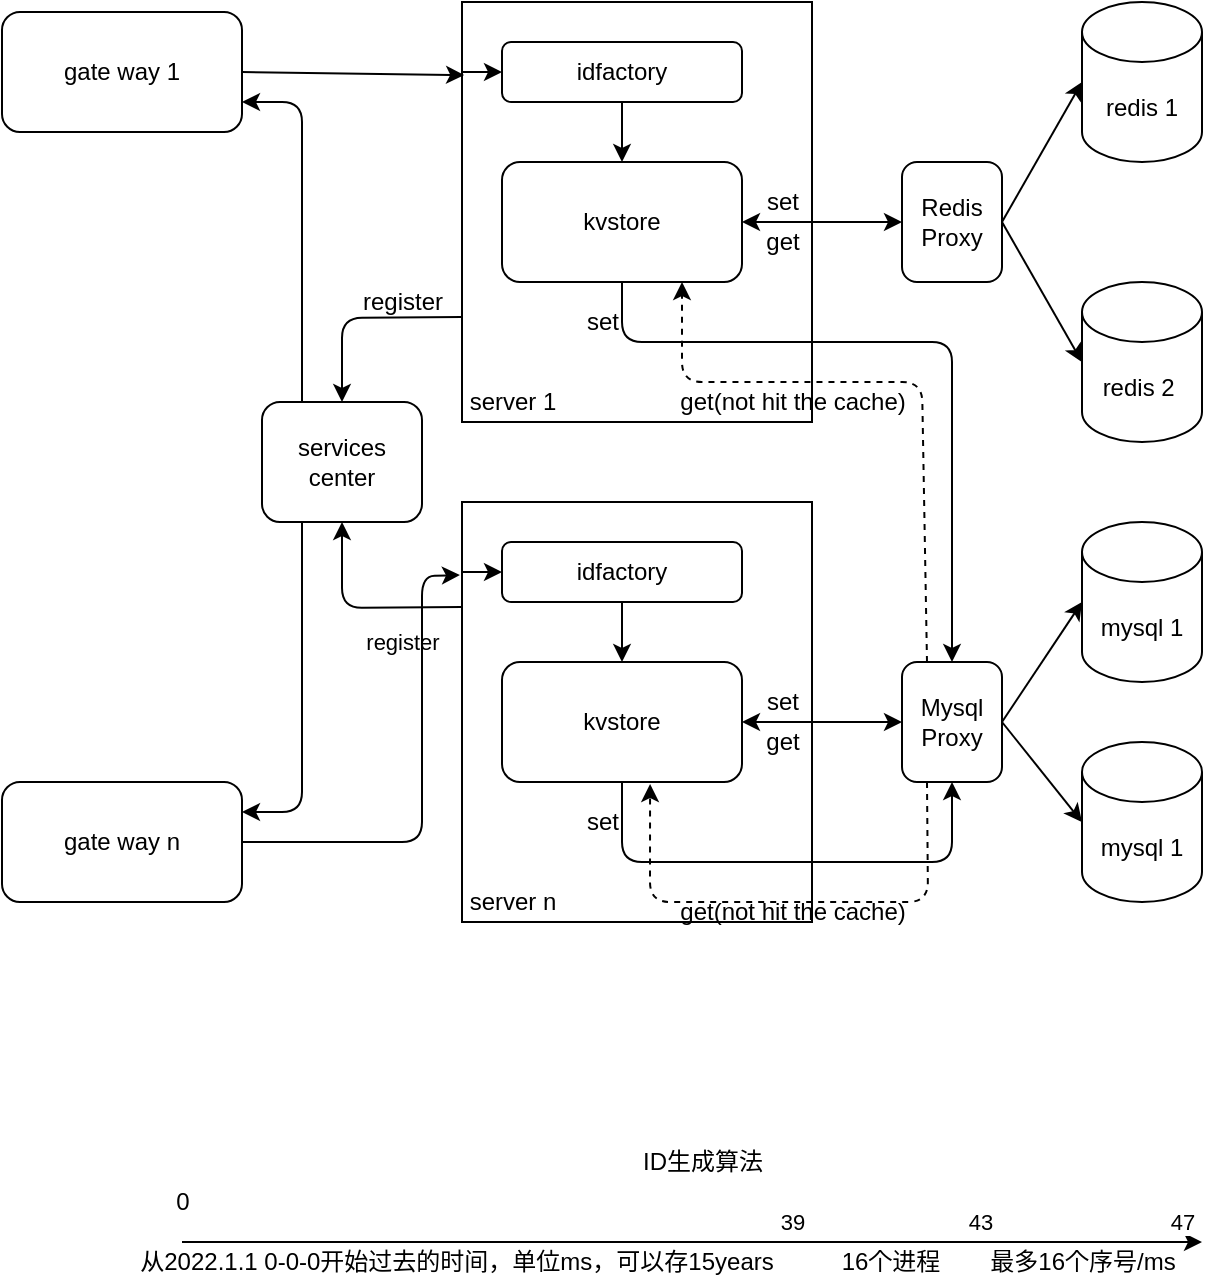 <mxfile>
    <diagram id="rBA9c9a8-90_GrTWb-Lc" name="Page-1">
        <mxGraphModel dx="494" dy="420" grid="1" gridSize="10" guides="1" tooltips="1" connect="1" arrows="1" fold="1" page="1" pageScale="1" pageWidth="827" pageHeight="1169" math="0" shadow="0">
            <root>
                <mxCell id="0"/>
                <mxCell id="1" parent="0"/>
                <mxCell id="67" style="edgeStyle=none;html=1;exitX=0;exitY=0.75;exitDx=0;exitDy=0;entryX=0.5;entryY=0;entryDx=0;entryDy=0;" edge="1" parent="1" source="38" target="66">
                    <mxGeometry relative="1" as="geometry">
                        <Array as="points">
                            <mxPoint x="200" y="298"/>
                        </Array>
                    </mxGeometry>
                </mxCell>
                <mxCell id="38" value="" style="rounded=0;whiteSpace=wrap;html=1;fillColor=none;" vertex="1" parent="1">
                    <mxGeometry x="260" y="140" width="175" height="210" as="geometry"/>
                </mxCell>
                <mxCell id="3" value="redis 1" style="shape=cylinder3;whiteSpace=wrap;html=1;boundedLbl=1;backgroundOutline=1;size=15;" vertex="1" parent="1">
                    <mxGeometry x="570" y="140" width="60" height="80" as="geometry"/>
                </mxCell>
                <mxCell id="4" value="redis 2&amp;nbsp;" style="shape=cylinder3;whiteSpace=wrap;html=1;boundedLbl=1;backgroundOutline=1;size=15;" vertex="1" parent="1">
                    <mxGeometry x="570" y="280" width="60" height="80" as="geometry"/>
                </mxCell>
                <mxCell id="7" value="kvstore" style="rounded=1;whiteSpace=wrap;html=1;" vertex="1" parent="1">
                    <mxGeometry x="280" y="220" width="120" height="60" as="geometry"/>
                </mxCell>
                <mxCell id="10" value="mysql 1" style="shape=cylinder3;whiteSpace=wrap;html=1;boundedLbl=1;backgroundOutline=1;size=15;" vertex="1" parent="1">
                    <mxGeometry x="570" y="400" width="60" height="80" as="geometry"/>
                </mxCell>
                <mxCell id="16" style="edgeStyle=none;html=1;exitX=1;exitY=0.5;exitDx=0;exitDy=0;entryX=0;entryY=0.5;entryDx=0;entryDy=0;entryPerimeter=0;" edge="1" parent="1" source="14" target="3">
                    <mxGeometry relative="1" as="geometry"/>
                </mxCell>
                <mxCell id="17" style="edgeStyle=none;html=1;exitX=1;exitY=0.5;exitDx=0;exitDy=0;entryX=0;entryY=0.5;entryDx=0;entryDy=0;entryPerimeter=0;" edge="1" parent="1" source="14" target="4">
                    <mxGeometry relative="1" as="geometry"/>
                </mxCell>
                <mxCell id="14" value="Redis&lt;br&gt;Proxy" style="rounded=1;whiteSpace=wrap;html=1;" vertex="1" parent="1">
                    <mxGeometry x="480" y="220" width="50" height="60" as="geometry"/>
                </mxCell>
                <mxCell id="18" value="mysql 1" style="shape=cylinder3;whiteSpace=wrap;html=1;boundedLbl=1;backgroundOutline=1;size=15;" vertex="1" parent="1">
                    <mxGeometry x="570" y="510" width="60" height="80" as="geometry"/>
                </mxCell>
                <mxCell id="22" style="edgeStyle=none;html=1;exitX=1;exitY=0.5;exitDx=0;exitDy=0;entryX=0;entryY=0.5;entryDx=0;entryDy=0;entryPerimeter=0;" edge="1" parent="1" source="21" target="10">
                    <mxGeometry relative="1" as="geometry"/>
                </mxCell>
                <mxCell id="23" style="edgeStyle=none;html=1;exitX=1;exitY=0.5;exitDx=0;exitDy=0;entryX=0;entryY=0.5;entryDx=0;entryDy=0;entryPerimeter=0;" edge="1" parent="1" source="21" target="18">
                    <mxGeometry relative="1" as="geometry"/>
                </mxCell>
                <mxCell id="61" style="edgeStyle=none;html=1;exitX=0.25;exitY=1;exitDx=0;exitDy=0;entryX=0.617;entryY=1.017;entryDx=0;entryDy=0;entryPerimeter=0;dashed=1;" edge="1" parent="1" source="21" target="48">
                    <mxGeometry relative="1" as="geometry">
                        <Array as="points">
                            <mxPoint x="493" y="590"/>
                            <mxPoint x="354" y="590"/>
                        </Array>
                    </mxGeometry>
                </mxCell>
                <mxCell id="21" value="Mysql Proxy" style="rounded=1;whiteSpace=wrap;html=1;" vertex="1" parent="1">
                    <mxGeometry x="480" y="470" width="50" height="60" as="geometry"/>
                </mxCell>
                <mxCell id="26" value="" style="endArrow=classic;startArrow=classic;html=1;exitX=1;exitY=0.5;exitDx=0;exitDy=0;entryX=0;entryY=0.5;entryDx=0;entryDy=0;" edge="1" parent="1" source="7" target="14">
                    <mxGeometry width="50" height="50" relative="1" as="geometry">
                        <mxPoint x="450" y="350" as="sourcePoint"/>
                        <mxPoint x="500" y="300" as="targetPoint"/>
                    </mxGeometry>
                </mxCell>
                <mxCell id="27" value="set" style="text;html=1;align=center;verticalAlign=middle;resizable=0;points=[];autosize=1;strokeColor=none;fillColor=none;" vertex="1" parent="1">
                    <mxGeometry x="405" y="230" width="30" height="20" as="geometry"/>
                </mxCell>
                <mxCell id="28" value="get" style="text;html=1;align=center;verticalAlign=middle;resizable=0;points=[];autosize=1;strokeColor=none;fillColor=none;" vertex="1" parent="1">
                    <mxGeometry x="405" y="250" width="30" height="20" as="geometry"/>
                </mxCell>
                <mxCell id="30" value="set" style="text;html=1;align=center;verticalAlign=middle;resizable=0;points=[];autosize=1;strokeColor=none;fillColor=none;" vertex="1" parent="1">
                    <mxGeometry x="315" y="290" width="30" height="20" as="geometry"/>
                </mxCell>
                <mxCell id="33" value="" style="endArrow=classic;html=1;exitX=0.5;exitY=1;exitDx=0;exitDy=0;entryX=0.5;entryY=0;entryDx=0;entryDy=0;" edge="1" parent="1" source="7" target="21">
                    <mxGeometry width="50" height="50" relative="1" as="geometry">
                        <mxPoint x="410" y="350" as="sourcePoint"/>
                        <mxPoint x="460" y="300" as="targetPoint"/>
                        <Array as="points">
                            <mxPoint x="340" y="310"/>
                            <mxPoint x="505" y="310"/>
                            <mxPoint x="505" y="410"/>
                        </Array>
                    </mxGeometry>
                </mxCell>
                <mxCell id="34" value="" style="endArrow=classic;html=1;exitX=0.25;exitY=0;exitDx=0;exitDy=0;entryX=0.75;entryY=1;entryDx=0;entryDy=0;dashed=1;" edge="1" parent="1" source="21" target="7">
                    <mxGeometry width="50" height="50" relative="1" as="geometry">
                        <mxPoint x="410" y="350" as="sourcePoint"/>
                        <mxPoint x="460" y="300" as="targetPoint"/>
                        <Array as="points">
                            <mxPoint x="490" y="330"/>
                            <mxPoint x="370" y="330"/>
                        </Array>
                    </mxGeometry>
                </mxCell>
                <mxCell id="41" style="edgeStyle=none;html=1;exitX=0.5;exitY=1;exitDx=0;exitDy=0;entryX=0.5;entryY=0;entryDx=0;entryDy=0;" edge="1" parent="1" source="39" target="7">
                    <mxGeometry relative="1" as="geometry"/>
                </mxCell>
                <mxCell id="39" value="idfactory" style="rounded=1;whiteSpace=wrap;html=1;" vertex="1" parent="1">
                    <mxGeometry x="280" y="160" width="120" height="30" as="geometry"/>
                </mxCell>
                <mxCell id="44" value="" style="endArrow=classic;html=1;entryX=0;entryY=0.5;entryDx=0;entryDy=0;" edge="1" parent="1" target="39">
                    <mxGeometry width="50" height="50" relative="1" as="geometry">
                        <mxPoint x="260" y="175" as="sourcePoint"/>
                        <mxPoint x="300" y="320" as="targetPoint"/>
                    </mxGeometry>
                </mxCell>
                <mxCell id="45" value="server 1" style="text;html=1;align=center;verticalAlign=middle;resizable=0;points=[];autosize=1;strokeColor=none;fillColor=none;" vertex="1" parent="1">
                    <mxGeometry x="255" y="330" width="60" height="20" as="geometry"/>
                </mxCell>
                <mxCell id="31" value="get(not hit the cache)" style="text;html=1;align=center;verticalAlign=middle;resizable=0;points=[];autosize=1;strokeColor=none;fillColor=none;rotation=0;" vertex="1" parent="1">
                    <mxGeometry x="360" y="330" width="130" height="20" as="geometry"/>
                </mxCell>
                <mxCell id="68" style="edgeStyle=none;html=1;exitX=0;exitY=0.25;exitDx=0;exitDy=0;entryX=0.5;entryY=1;entryDx=0;entryDy=0;" edge="1" parent="1" source="47" target="66">
                    <mxGeometry relative="1" as="geometry">
                        <Array as="points">
                            <mxPoint x="200" y="443"/>
                        </Array>
                    </mxGeometry>
                </mxCell>
                <mxCell id="70" value="register" style="edgeLabel;html=1;align=center;verticalAlign=middle;resizable=0;points=[];" vertex="1" connectable="0" parent="68">
                    <mxGeometry x="-0.378" y="3" relative="1" as="geometry">
                        <mxPoint x="2" y="14" as="offset"/>
                    </mxGeometry>
                </mxCell>
                <mxCell id="47" value="" style="rounded=0;whiteSpace=wrap;html=1;fillColor=none;" vertex="1" parent="1">
                    <mxGeometry x="260" y="390" width="175" height="210" as="geometry"/>
                </mxCell>
                <mxCell id="48" value="kvstore" style="rounded=1;whiteSpace=wrap;html=1;" vertex="1" parent="1">
                    <mxGeometry x="280" y="470" width="120" height="60" as="geometry"/>
                </mxCell>
                <mxCell id="49" value="set" style="text;html=1;align=center;verticalAlign=middle;resizable=0;points=[];autosize=1;strokeColor=none;fillColor=none;" vertex="1" parent="1">
                    <mxGeometry x="405" y="480" width="30" height="20" as="geometry"/>
                </mxCell>
                <mxCell id="50" value="get" style="text;html=1;align=center;verticalAlign=middle;resizable=0;points=[];autosize=1;strokeColor=none;fillColor=none;" vertex="1" parent="1">
                    <mxGeometry x="405" y="500" width="30" height="20" as="geometry"/>
                </mxCell>
                <mxCell id="51" value="set" style="text;html=1;align=center;verticalAlign=middle;resizable=0;points=[];autosize=1;strokeColor=none;fillColor=none;" vertex="1" parent="1">
                    <mxGeometry x="315" y="540" width="30" height="20" as="geometry"/>
                </mxCell>
                <mxCell id="52" style="edgeStyle=none;html=1;exitX=0.5;exitY=1;exitDx=0;exitDy=0;entryX=0.5;entryY=0;entryDx=0;entryDy=0;" edge="1" parent="1" source="53" target="48">
                    <mxGeometry relative="1" as="geometry"/>
                </mxCell>
                <mxCell id="53" value="idfactory" style="rounded=1;whiteSpace=wrap;html=1;" vertex="1" parent="1">
                    <mxGeometry x="280" y="410" width="120" height="30" as="geometry"/>
                </mxCell>
                <mxCell id="54" value="" style="endArrow=classic;html=1;entryX=0;entryY=0.5;entryDx=0;entryDy=0;" edge="1" parent="1" target="53">
                    <mxGeometry width="50" height="50" relative="1" as="geometry">
                        <mxPoint x="260" y="425" as="sourcePoint"/>
                        <mxPoint x="300" y="570" as="targetPoint"/>
                    </mxGeometry>
                </mxCell>
                <mxCell id="55" value="server n" style="text;html=1;align=center;verticalAlign=middle;resizable=0;points=[];autosize=1;strokeColor=none;fillColor=none;" vertex="1" parent="1">
                    <mxGeometry x="255" y="580" width="60" height="20" as="geometry"/>
                </mxCell>
                <mxCell id="59" value="" style="endArrow=classic;startArrow=classic;html=1;exitX=1;exitY=0.5;exitDx=0;exitDy=0;entryX=0;entryY=0.5;entryDx=0;entryDy=0;" edge="1" parent="1" source="48" target="21">
                    <mxGeometry width="50" height="50" relative="1" as="geometry">
                        <mxPoint x="390" y="440" as="sourcePoint"/>
                        <mxPoint x="440" y="390" as="targetPoint"/>
                    </mxGeometry>
                </mxCell>
                <mxCell id="60" value="" style="endArrow=classic;html=1;exitX=0.5;exitY=1;exitDx=0;exitDy=0;entryX=0.5;entryY=1;entryDx=0;entryDy=0;" edge="1" parent="1" source="48" target="21">
                    <mxGeometry width="50" height="50" relative="1" as="geometry">
                        <mxPoint x="390" y="440" as="sourcePoint"/>
                        <mxPoint x="440" y="390" as="targetPoint"/>
                        <Array as="points">
                            <mxPoint x="340" y="570"/>
                            <mxPoint x="505" y="570"/>
                        </Array>
                    </mxGeometry>
                </mxCell>
                <mxCell id="62" value="get(not hit the cache)" style="text;html=1;align=center;verticalAlign=middle;resizable=0;points=[];autosize=1;strokeColor=none;fillColor=none;rotation=0;" vertex="1" parent="1">
                    <mxGeometry x="360" y="585" width="130" height="20" as="geometry"/>
                </mxCell>
                <mxCell id="74" style="edgeStyle=none;html=1;exitX=0.25;exitY=0;exitDx=0;exitDy=0;entryX=1;entryY=0.75;entryDx=0;entryDy=0;" edge="1" parent="1" source="66" target="71">
                    <mxGeometry relative="1" as="geometry">
                        <Array as="points">
                            <mxPoint x="180" y="190"/>
                        </Array>
                    </mxGeometry>
                </mxCell>
                <mxCell id="76" style="edgeStyle=none;html=1;exitX=0.25;exitY=1;exitDx=0;exitDy=0;entryX=1;entryY=0.25;entryDx=0;entryDy=0;" edge="1" parent="1" source="66" target="75">
                    <mxGeometry relative="1" as="geometry">
                        <Array as="points">
                            <mxPoint x="180" y="545"/>
                        </Array>
                    </mxGeometry>
                </mxCell>
                <mxCell id="66" value="services center" style="rounded=1;whiteSpace=wrap;html=1;" vertex="1" parent="1">
                    <mxGeometry x="160" y="340" width="80" height="60" as="geometry"/>
                </mxCell>
                <mxCell id="69" value="register" style="text;html=1;align=center;verticalAlign=middle;resizable=0;points=[];autosize=1;strokeColor=none;fillColor=none;" vertex="1" parent="1">
                    <mxGeometry x="200" y="280" width="60" height="20" as="geometry"/>
                </mxCell>
                <mxCell id="72" style="edgeStyle=none;html=1;exitX=1;exitY=0.5;exitDx=0;exitDy=0;entryX=0.006;entryY=0.174;entryDx=0;entryDy=0;entryPerimeter=0;" edge="1" parent="1" source="71" target="38">
                    <mxGeometry relative="1" as="geometry"/>
                </mxCell>
                <mxCell id="71" value="gate way 1" style="rounded=1;whiteSpace=wrap;html=1;" vertex="1" parent="1">
                    <mxGeometry x="30" y="145" width="120" height="60" as="geometry"/>
                </mxCell>
                <mxCell id="77" style="edgeStyle=none;html=1;exitX=1;exitY=0.5;exitDx=0;exitDy=0;entryX=-0.006;entryY=0.174;entryDx=0;entryDy=0;entryPerimeter=0;" edge="1" parent="1" source="75" target="47">
                    <mxGeometry relative="1" as="geometry">
                        <Array as="points">
                            <mxPoint x="240" y="560"/>
                            <mxPoint x="240" y="427"/>
                        </Array>
                    </mxGeometry>
                </mxCell>
                <mxCell id="75" value="gate way n" style="rounded=1;whiteSpace=wrap;html=1;" vertex="1" parent="1">
                    <mxGeometry x="30" y="530" width="120" height="60" as="geometry"/>
                </mxCell>
                <mxCell id="92" value="" style="endArrow=classic;html=1;" edge="1" parent="1">
                    <mxGeometry width="50" height="50" relative="1" as="geometry">
                        <mxPoint x="120" y="760" as="sourcePoint"/>
                        <mxPoint x="630" y="760" as="targetPoint"/>
                    </mxGeometry>
                </mxCell>
                <mxCell id="95" value="39" style="edgeLabel;html=1;align=center;verticalAlign=middle;resizable=0;points=[];" vertex="1" connectable="0" parent="92">
                    <mxGeometry x="-0.237" y="2" relative="1" as="geometry">
                        <mxPoint x="110" y="-8" as="offset"/>
                    </mxGeometry>
                </mxCell>
                <mxCell id="94" value="0" style="text;html=1;align=center;verticalAlign=middle;resizable=0;points=[];autosize=1;strokeColor=none;fillColor=none;" vertex="1" parent="1">
                    <mxGeometry x="110" y="730" width="20" height="20" as="geometry"/>
                </mxCell>
                <mxCell id="96" value="43" style="edgeLabel;html=1;align=center;verticalAlign=middle;resizable=0;points=[];" vertex="1" connectable="0" parent="1">
                    <mxGeometry x="434.783" y="760" as="geometry">
                        <mxPoint x="84" y="-10" as="offset"/>
                    </mxGeometry>
                </mxCell>
                <mxCell id="97" value="47" style="edgeLabel;html=1;align=center;verticalAlign=middle;resizable=0;points=[];" vertex="1" connectable="0" parent="1">
                    <mxGeometry x="444.783" y="770" as="geometry">
                        <mxPoint x="175" y="-20" as="offset"/>
                    </mxGeometry>
                </mxCell>
                <mxCell id="98" value="从2022.1.1 0-0-0开始过去的时间，单位ms，可以存15years" style="text;html=1;align=center;verticalAlign=middle;resizable=0;points=[];autosize=1;strokeColor=none;fillColor=none;" vertex="1" parent="1">
                    <mxGeometry x="92" y="760" width="330" height="20" as="geometry"/>
                </mxCell>
                <mxCell id="99" value="16个进程" style="text;html=1;align=center;verticalAlign=middle;resizable=0;points=[];autosize=1;strokeColor=none;fillColor=none;" vertex="1" parent="1">
                    <mxGeometry x="439" y="760" width="70" height="20" as="geometry"/>
                </mxCell>
                <mxCell id="100" value="最多16个序号/ms" style="text;html=1;align=center;verticalAlign=middle;resizable=0;points=[];autosize=1;strokeColor=none;fillColor=none;" vertex="1" parent="1">
                    <mxGeometry x="515" y="760" width="110" height="20" as="geometry"/>
                </mxCell>
                <mxCell id="101" value="ID生成算法" style="text;html=1;align=center;verticalAlign=middle;resizable=0;points=[];autosize=1;strokeColor=none;fillColor=none;" vertex="1" parent="1">
                    <mxGeometry x="340" y="710" width="80" height="20" as="geometry"/>
                </mxCell>
            </root>
        </mxGraphModel>
    </diagram>
</mxfile>